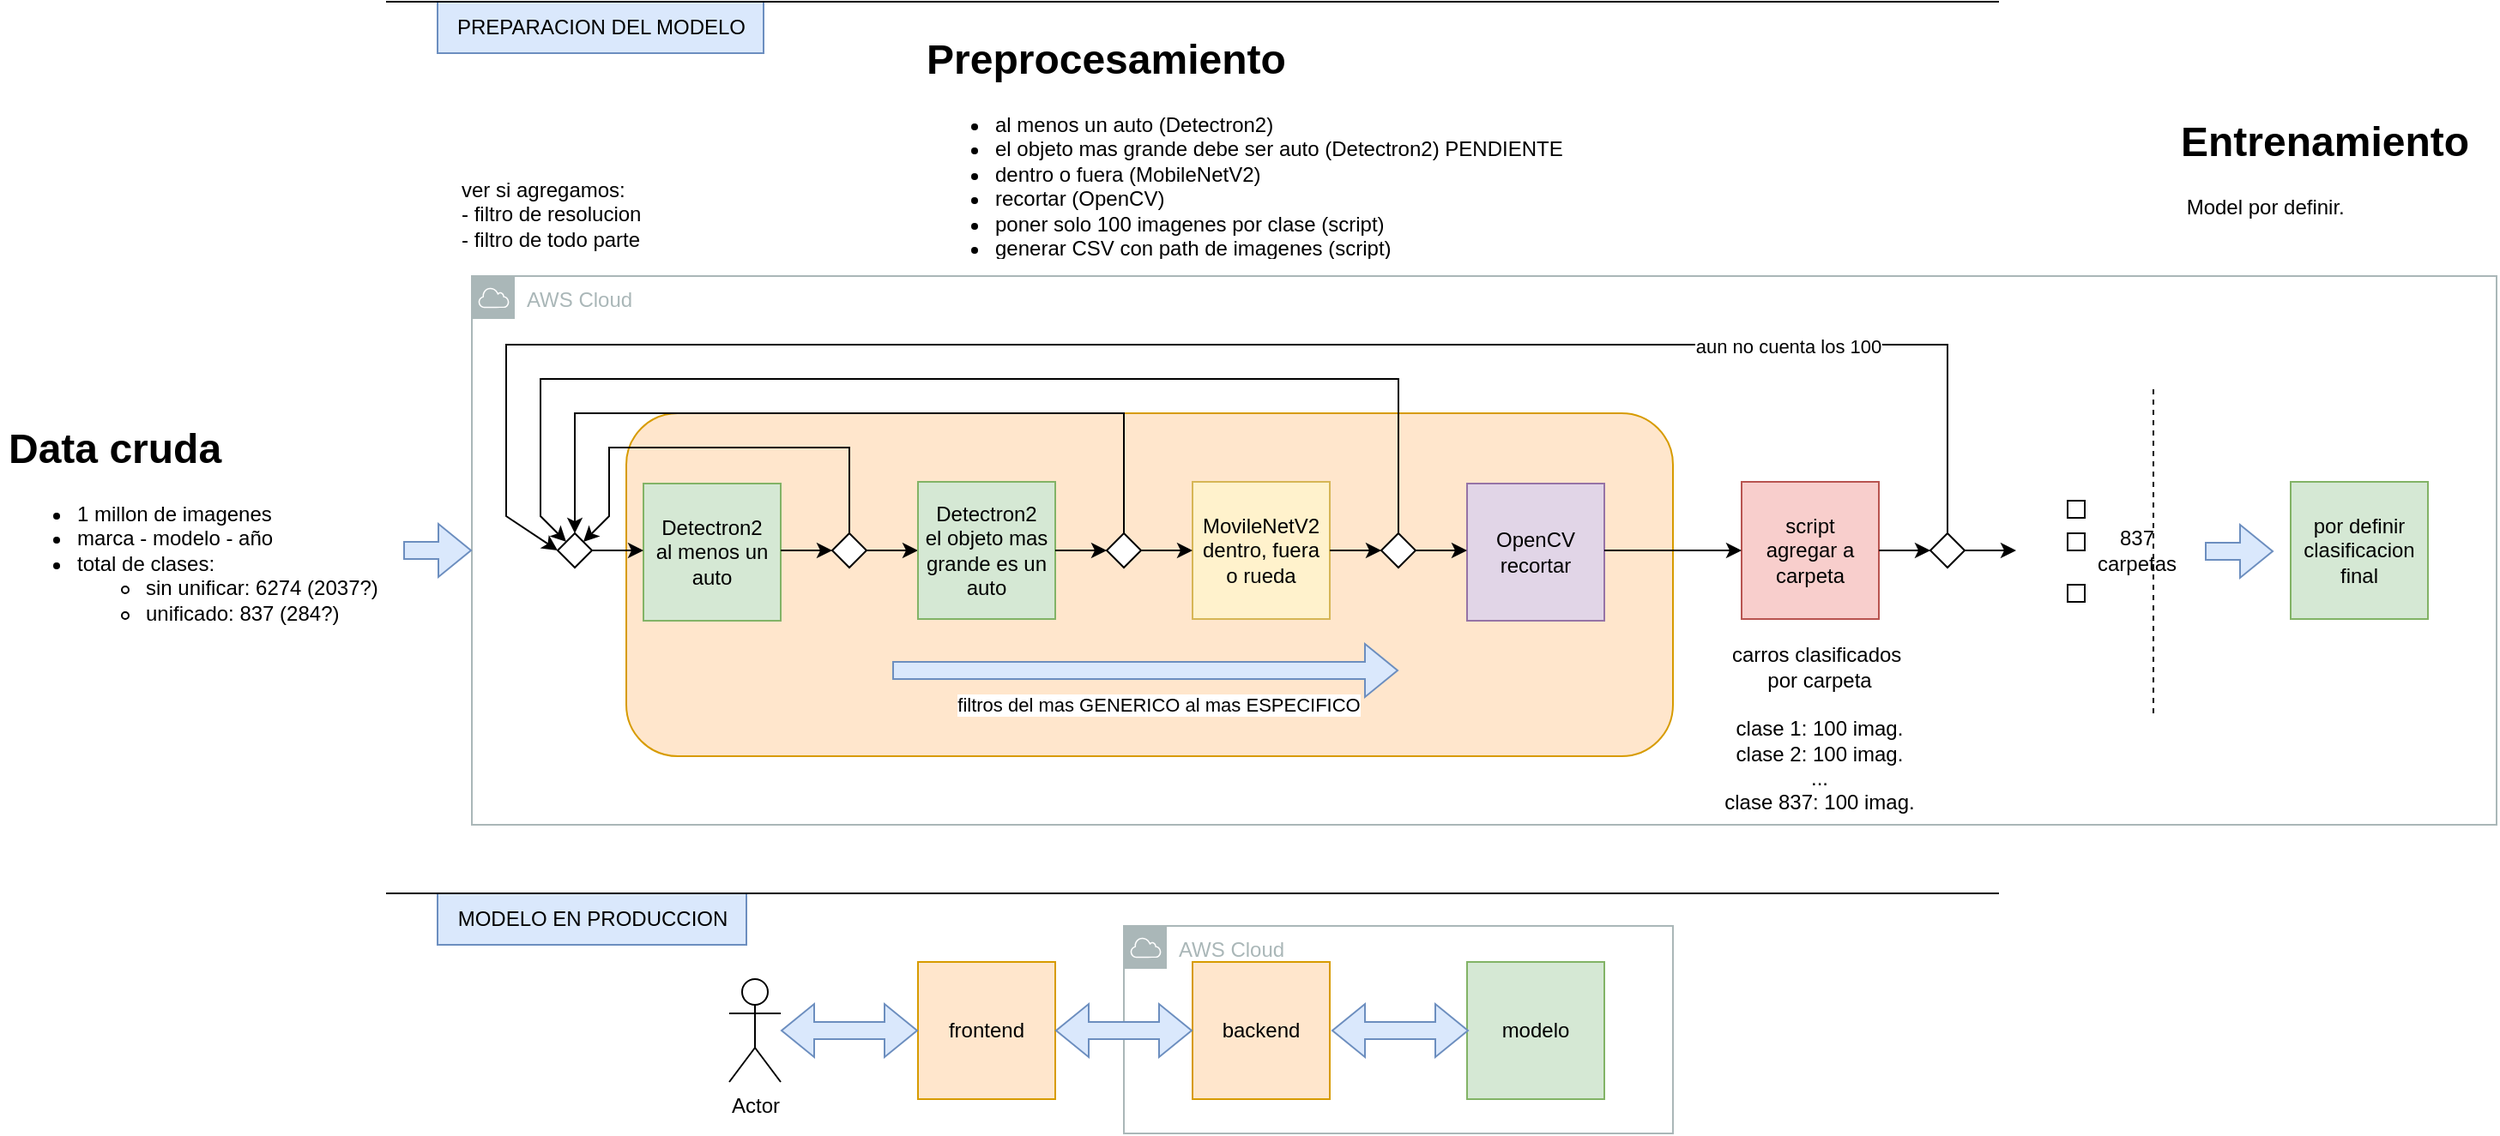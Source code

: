 <mxfile version="20.5.3" type="github">
  <diagram id="d1UGlg10RTn8FGWX02N2" name="Página-1">
    <mxGraphModel dx="1196" dy="800" grid="0" gridSize="10" guides="0" tooltips="1" connect="1" arrows="1" fold="1" page="0" pageScale="1" pageWidth="827" pageHeight="1169" math="0" shadow="0">
      <root>
        <mxCell id="0" />
        <mxCell id="1" parent="0" />
        <mxCell id="tucPYehaHJomBl3AI-Kj-5" value="AWS Cloud" style="sketch=0;outlineConnect=0;gradientColor=none;html=1;whiteSpace=wrap;fontSize=12;fontStyle=0;shape=mxgraph.aws4.group;grIcon=mxgraph.aws4.group_aws_cloud;strokeColor=#AAB7B8;fillColor=none;verticalAlign=top;align=left;spacingLeft=30;fontColor=#AAB7B8;dashed=0;" parent="1" vertex="1">
          <mxGeometry x="140" y="80" width="1180" height="320" as="geometry" />
        </mxCell>
        <mxCell id="F1CmjYeOLt3YKnNCWYDW-13" value="" style="rounded=1;whiteSpace=wrap;html=1;fillColor=#ffe6cc;strokeColor=#d79b00;" parent="1" vertex="1">
          <mxGeometry x="230" y="160" width="610" height="200" as="geometry" />
        </mxCell>
        <mxCell id="tucPYehaHJomBl3AI-Kj-34" value="AWS Cloud" style="sketch=0;outlineConnect=0;gradientColor=none;html=1;whiteSpace=wrap;fontSize=12;fontStyle=0;shape=mxgraph.aws4.group;grIcon=mxgraph.aws4.group_aws_cloud;strokeColor=#AAB7B8;fillColor=none;verticalAlign=top;align=left;spacingLeft=30;fontColor=#AAB7B8;dashed=0;" parent="1" vertex="1">
          <mxGeometry x="520" y="459" width="320" height="121" as="geometry" />
        </mxCell>
        <mxCell id="9z2Wm28B5pkvkPLOybwL-1" value="Detectron2&lt;br&gt;al menos un auto" style="whiteSpace=wrap;html=1;aspect=fixed;fillColor=#d5e8d4;strokeColor=#82b366;" parent="1" vertex="1">
          <mxGeometry x="240" y="201" width="80" height="80" as="geometry" />
        </mxCell>
        <mxCell id="9z2Wm28B5pkvkPLOybwL-2" value="" style="shape=flexArrow;endArrow=classic;html=1;rounded=0;fillColor=#dae8fc;strokeColor=#6c8ebf;" parent="1" edge="1">
          <mxGeometry width="50" height="50" relative="1" as="geometry">
            <mxPoint x="100" y="240" as="sourcePoint" />
            <mxPoint x="140" y="240" as="targetPoint" />
          </mxGeometry>
        </mxCell>
        <mxCell id="9z2Wm28B5pkvkPLOybwL-4" value="MovileNetV2&lt;br&gt;dentro, fuera o rueda" style="whiteSpace=wrap;html=1;aspect=fixed;fillColor=#fff2cc;strokeColor=#d6b656;" parent="1" vertex="1">
          <mxGeometry x="560" y="200" width="80" height="80" as="geometry" />
        </mxCell>
        <mxCell id="9z2Wm28B5pkvkPLOybwL-7" value="" style="shape=flexArrow;endArrow=classic;html=1;rounded=0;fillColor=#dae8fc;strokeColor=#6c8ebf;" parent="1" edge="1">
          <mxGeometry width="50" height="50" relative="1" as="geometry">
            <mxPoint x="1150" y="240.5" as="sourcePoint" />
            <mxPoint x="1190" y="240.5" as="targetPoint" />
          </mxGeometry>
        </mxCell>
        <mxCell id="9z2Wm28B5pkvkPLOybwL-11" value="carros clasificados&amp;nbsp;&lt;br&gt;por carpeta&lt;br&gt;&lt;br&gt;clase 1: 100 imag.&lt;br&gt;clase 2: 100&amp;nbsp;imag.&lt;br&gt;...&lt;br&gt;clase 837: 100&amp;nbsp;imag." style="text;html=1;align=center;verticalAlign=middle;resizable=0;points=[];autosize=1;strokeColor=none;fillColor=none;" parent="1" vertex="1">
          <mxGeometry x="860" y="287" width="129" height="113" as="geometry" />
        </mxCell>
        <mxCell id="9z2Wm28B5pkvkPLOybwL-17" value="OpenCV&lt;br&gt;recortar" style="whiteSpace=wrap;html=1;aspect=fixed;fillColor=#e1d5e7;strokeColor=#9673a6;" parent="1" vertex="1">
          <mxGeometry x="720" y="201" width="80" height="80" as="geometry" />
        </mxCell>
        <mxCell id="9z2Wm28B5pkvkPLOybwL-19" value="por definir&lt;br&gt;clasificacion final" style="whiteSpace=wrap;html=1;aspect=fixed;fillColor=#d5e8d4;strokeColor=#82b366;" parent="1" vertex="1">
          <mxGeometry x="1200" y="200" width="80" height="80" as="geometry" />
        </mxCell>
        <mxCell id="9z2Wm28B5pkvkPLOybwL-20" value="script&lt;br&gt;agregar a carpeta" style="whiteSpace=wrap;html=1;aspect=fixed;fillColor=#f8cecc;strokeColor=#b85450;" parent="1" vertex="1">
          <mxGeometry x="880" y="200" width="80" height="80" as="geometry" />
        </mxCell>
        <mxCell id="9z2Wm28B5pkvkPLOybwL-22" value="" style="endArrow=none;dashed=1;html=1;rounded=0;" parent="1" edge="1">
          <mxGeometry width="50" height="50" relative="1" as="geometry">
            <mxPoint x="1120" y="335" as="sourcePoint" />
            <mxPoint x="1120" y="145" as="targetPoint" />
          </mxGeometry>
        </mxCell>
        <mxCell id="tucPYehaHJomBl3AI-Kj-12" value="" style="shape=flexArrow;endArrow=classic;html=1;rounded=0;fillColor=#dae8fc;strokeColor=#6c8ebf;" parent="1" edge="1">
          <mxGeometry width="50" height="50" relative="1" as="geometry">
            <mxPoint x="385" y="310" as="sourcePoint" />
            <mxPoint x="680" y="310" as="targetPoint" />
          </mxGeometry>
        </mxCell>
        <mxCell id="tucPYehaHJomBl3AI-Kj-13" value="filtros del mas GENERICO al mas ESPECIFICO" style="edgeLabel;html=1;align=center;verticalAlign=middle;resizable=0;points=[];" parent="tucPYehaHJomBl3AI-Kj-12" vertex="1" connectable="0">
          <mxGeometry x="-0.7" y="1" relative="1" as="geometry">
            <mxPoint x="110" y="21" as="offset" />
          </mxGeometry>
        </mxCell>
        <mxCell id="tucPYehaHJomBl3AI-Kj-14" value="" style="rounded=0;whiteSpace=wrap;html=1;" parent="1" vertex="1">
          <mxGeometry x="1070" y="211" width="10" height="10" as="geometry" />
        </mxCell>
        <mxCell id="tucPYehaHJomBl3AI-Kj-15" value="" style="rounded=0;whiteSpace=wrap;html=1;" parent="1" vertex="1">
          <mxGeometry x="1070" y="230" width="10" height="10" as="geometry" />
        </mxCell>
        <mxCell id="tucPYehaHJomBl3AI-Kj-16" value="" style="rounded=0;whiteSpace=wrap;html=1;" parent="1" vertex="1">
          <mxGeometry x="1070" y="260" width="10" height="10" as="geometry" />
        </mxCell>
        <mxCell id="tucPYehaHJomBl3AI-Kj-18" value="837&lt;br&gt;carpetas" style="text;html=1;align=center;verticalAlign=middle;resizable=0;points=[];autosize=1;strokeColor=none;fillColor=none;" parent="1" vertex="1">
          <mxGeometry x="1075" y="220" width="70" height="40" as="geometry" />
        </mxCell>
        <mxCell id="tucPYehaHJomBl3AI-Kj-20" value="backend" style="whiteSpace=wrap;html=1;aspect=fixed;fillColor=#ffe6cc;strokeColor=#d79b00;" parent="1" vertex="1">
          <mxGeometry x="560" y="480" width="80" height="80" as="geometry" />
        </mxCell>
        <mxCell id="tucPYehaHJomBl3AI-Kj-21" value="modelo" style="whiteSpace=wrap;html=1;aspect=fixed;fillColor=#d5e8d4;strokeColor=#82b366;" parent="1" vertex="1">
          <mxGeometry x="720" y="480" width="80" height="80" as="geometry" />
        </mxCell>
        <mxCell id="tucPYehaHJomBl3AI-Kj-22" value="frontend" style="whiteSpace=wrap;html=1;aspect=fixed;fillColor=#ffe6cc;strokeColor=#d79b00;" parent="1" vertex="1">
          <mxGeometry x="400" y="480" width="80" height="80" as="geometry" />
        </mxCell>
        <mxCell id="tucPYehaHJomBl3AI-Kj-25" value="Actor" style="shape=umlActor;verticalLabelPosition=bottom;verticalAlign=top;html=1;outlineConnect=0;" parent="1" vertex="1">
          <mxGeometry x="290" y="490" width="30" height="60" as="geometry" />
        </mxCell>
        <mxCell id="tucPYehaHJomBl3AI-Kj-26" value="" style="shape=flexArrow;endArrow=classic;startArrow=classic;html=1;rounded=0;fillColor=#dae8fc;strokeColor=#6c8ebf;" parent="1" edge="1">
          <mxGeometry width="100" height="100" relative="1" as="geometry">
            <mxPoint x="320" y="520" as="sourcePoint" />
            <mxPoint x="400" y="520" as="targetPoint" />
          </mxGeometry>
        </mxCell>
        <mxCell id="tucPYehaHJomBl3AI-Kj-27" value="" style="shape=flexArrow;endArrow=classic;startArrow=classic;html=1;rounded=0;fillColor=#dae8fc;strokeColor=#6c8ebf;" parent="1" edge="1">
          <mxGeometry width="100" height="100" relative="1" as="geometry">
            <mxPoint x="480" y="520" as="sourcePoint" />
            <mxPoint x="560" y="520" as="targetPoint" />
          </mxGeometry>
        </mxCell>
        <mxCell id="tucPYehaHJomBl3AI-Kj-28" value="" style="shape=flexArrow;endArrow=classic;startArrow=classic;html=1;rounded=0;fillColor=#dae8fc;strokeColor=#6c8ebf;" parent="1" edge="1">
          <mxGeometry width="100" height="100" relative="1" as="geometry">
            <mxPoint x="641" y="520" as="sourcePoint" />
            <mxPoint x="721" y="520" as="targetPoint" />
          </mxGeometry>
        </mxCell>
        <mxCell id="tucPYehaHJomBl3AI-Kj-29" value="PREPARACION DEL MODELO" style="text;html=1;align=center;verticalAlign=middle;resizable=0;points=[];autosize=1;strokeColor=#6c8ebf;fillColor=#dae8fc;" parent="1" vertex="1">
          <mxGeometry x="120" y="-80" width="190" height="30" as="geometry" />
        </mxCell>
        <mxCell id="tucPYehaHJomBl3AI-Kj-30" value="MODELO EN PRODUCCION" style="text;html=1;align=center;verticalAlign=middle;resizable=0;points=[];autosize=1;strokeColor=#6c8ebf;fillColor=#dae8fc;" parent="1" vertex="1">
          <mxGeometry x="120" y="440" width="180" height="30" as="geometry" />
        </mxCell>
        <mxCell id="tucPYehaHJomBl3AI-Kj-32" value="" style="endArrow=none;html=1;rounded=0;" parent="1" edge="1">
          <mxGeometry width="50" height="50" relative="1" as="geometry">
            <mxPoint x="90" y="440" as="sourcePoint" />
            <mxPoint x="1030" y="440" as="targetPoint" />
          </mxGeometry>
        </mxCell>
        <mxCell id="tucPYehaHJomBl3AI-Kj-35" value="" style="rhombus;whiteSpace=wrap;html=1;" parent="1" vertex="1">
          <mxGeometry x="350" y="230" width="20" height="20" as="geometry" />
        </mxCell>
        <mxCell id="tucPYehaHJomBl3AI-Kj-38" value="" style="endArrow=classic;html=1;rounded=0;entryX=0;entryY=0.5;entryDx=0;entryDy=0;" parent="1" target="5rm0WwpFGam9E5qQwC_w-1" edge="1">
          <mxGeometry width="50" height="50" relative="1" as="geometry">
            <mxPoint x="370" y="240" as="sourcePoint" />
            <mxPoint x="400" y="190" as="targetPoint" />
          </mxGeometry>
        </mxCell>
        <mxCell id="tucPYehaHJomBl3AI-Kj-40" value="" style="endArrow=classic;html=1;rounded=0;entryX=0;entryY=0.5;entryDx=0;entryDy=0;" parent="1" edge="1">
          <mxGeometry width="50" height="50" relative="1" as="geometry">
            <mxPoint x="320" y="240" as="sourcePoint" />
            <mxPoint x="350" y="240" as="targetPoint" />
          </mxGeometry>
        </mxCell>
        <mxCell id="tucPYehaHJomBl3AI-Kj-44" value="" style="endArrow=classic;html=1;rounded=0;exitX=0.5;exitY=0;exitDx=0;exitDy=0;entryX=1;entryY=0;entryDx=0;entryDy=0;" parent="1" edge="1">
          <mxGeometry width="50" height="50" relative="1" as="geometry">
            <mxPoint x="360" y="230.0" as="sourcePoint" />
            <mxPoint x="205" y="235.0" as="targetPoint" />
            <Array as="points">
              <mxPoint x="360" y="180" />
              <mxPoint x="220" y="180" />
              <mxPoint x="220" y="220" />
            </Array>
          </mxGeometry>
        </mxCell>
        <mxCell id="tucPYehaHJomBl3AI-Kj-46" value="" style="rhombus;whiteSpace=wrap;html=1;" parent="1" vertex="1">
          <mxGeometry x="190" y="230" width="20" height="20" as="geometry" />
        </mxCell>
        <mxCell id="tucPYehaHJomBl3AI-Kj-47" value="" style="endArrow=classic;html=1;rounded=0;entryX=0;entryY=0.5;entryDx=0;entryDy=0;" parent="1" edge="1">
          <mxGeometry width="50" height="50" relative="1" as="geometry">
            <mxPoint x="210" y="240" as="sourcePoint" />
            <mxPoint x="240" y="240" as="targetPoint" />
          </mxGeometry>
        </mxCell>
        <mxCell id="tucPYehaHJomBl3AI-Kj-48" value="" style="endArrow=classic;html=1;rounded=0;entryX=0;entryY=0.5;entryDx=0;entryDy=0;" parent="1" edge="1">
          <mxGeometry width="50" height="50" relative="1" as="geometry">
            <mxPoint x="640" y="240" as="sourcePoint" />
            <mxPoint x="670" y="240" as="targetPoint" />
          </mxGeometry>
        </mxCell>
        <mxCell id="tucPYehaHJomBl3AI-Kj-49" value="" style="endArrow=classic;html=1;rounded=0;entryX=0;entryY=0.5;entryDx=0;entryDy=0;" parent="1" edge="1">
          <mxGeometry width="50" height="50" relative="1" as="geometry">
            <mxPoint x="690" y="240" as="sourcePoint" />
            <mxPoint x="720" y="240" as="targetPoint" />
          </mxGeometry>
        </mxCell>
        <mxCell id="tucPYehaHJomBl3AI-Kj-50" value="" style="endArrow=classic;html=1;rounded=0;entryX=0;entryY=0.5;entryDx=0;entryDy=0;" parent="1" target="9z2Wm28B5pkvkPLOybwL-20" edge="1">
          <mxGeometry width="50" height="50" relative="1" as="geometry">
            <mxPoint x="800" y="240" as="sourcePoint" />
            <mxPoint x="830" y="240" as="targetPoint" />
          </mxGeometry>
        </mxCell>
        <mxCell id="tucPYehaHJomBl3AI-Kj-52" value="" style="rhombus;whiteSpace=wrap;html=1;" parent="1" vertex="1">
          <mxGeometry x="670" y="230" width="20" height="20" as="geometry" />
        </mxCell>
        <mxCell id="tucPYehaHJomBl3AI-Kj-55" value="" style="endArrow=classic;html=1;rounded=0;entryX=0;entryY=0;entryDx=0;entryDy=0;exitX=0.5;exitY=0;exitDx=0;exitDy=0;" parent="1" source="tucPYehaHJomBl3AI-Kj-52" target="tucPYehaHJomBl3AI-Kj-46" edge="1">
          <mxGeometry width="50" height="50" relative="1" as="geometry">
            <mxPoint x="520" y="230" as="sourcePoint" />
            <mxPoint x="360" y="250" as="targetPoint" />
            <Array as="points">
              <mxPoint x="680" y="140" />
              <mxPoint x="180" y="140" />
              <mxPoint x="180" y="220" />
            </Array>
          </mxGeometry>
        </mxCell>
        <mxCell id="tucPYehaHJomBl3AI-Kj-57" value="" style="endArrow=none;html=1;rounded=0;" parent="1" edge="1">
          <mxGeometry width="50" height="50" relative="1" as="geometry">
            <mxPoint x="90" y="-80" as="sourcePoint" />
            <mxPoint x="1030" y="-80" as="targetPoint" />
          </mxGeometry>
        </mxCell>
        <mxCell id="F1CmjYeOLt3YKnNCWYDW-2" value="&lt;h1&gt;Data cruda&lt;/h1&gt;&lt;ul&gt;&lt;li&gt;&lt;span style=&quot;&quot;&gt;1 millon de imagenes&lt;/span&gt;&lt;/li&gt;&lt;li&gt;&lt;span style=&quot;&quot;&gt;marca - modelo - año&lt;/span&gt;&lt;/li&gt;&lt;li&gt;&lt;span style=&quot;&quot;&gt;total de clases:&lt;/span&gt;&lt;/li&gt;&lt;ul&gt;&lt;li&gt;&lt;span style=&quot;&quot;&gt;sin unificar: 6274 (2037?)&lt;/span&gt;&lt;/li&gt;&lt;li&gt;&lt;span style=&quot;&quot;&gt;unificado: 837 (284?)&lt;/span&gt;&lt;/li&gt;&lt;/ul&gt;&lt;/ul&gt;&lt;p&gt;&lt;/p&gt;" style="text;html=1;strokeColor=none;fillColor=none;spacing=5;spacingTop=-20;whiteSpace=wrap;overflow=hidden;rounded=0;" parent="1" vertex="1">
          <mxGeometry x="-135" y="161" width="229" height="144" as="geometry" />
        </mxCell>
        <mxCell id="F1CmjYeOLt3YKnNCWYDW-8" value="" style="rhombus;whiteSpace=wrap;html=1;" parent="1" vertex="1">
          <mxGeometry x="990" y="230" width="20" height="20" as="geometry" />
        </mxCell>
        <mxCell id="F1CmjYeOLt3YKnNCWYDW-9" value="" style="endArrow=classic;html=1;rounded=0;entryX=0;entryY=0.5;entryDx=0;entryDy=0;" parent="1" edge="1">
          <mxGeometry width="50" height="50" relative="1" as="geometry">
            <mxPoint x="960" y="240" as="sourcePoint" />
            <mxPoint x="990" y="240" as="targetPoint" />
          </mxGeometry>
        </mxCell>
        <mxCell id="F1CmjYeOLt3YKnNCWYDW-10" value="" style="endArrow=classic;html=1;rounded=0;entryX=0;entryY=0.5;entryDx=0;entryDy=0;exitX=0.5;exitY=0;exitDx=0;exitDy=0;" parent="1" source="F1CmjYeOLt3YKnNCWYDW-8" target="tucPYehaHJomBl3AI-Kj-46" edge="1">
          <mxGeometry width="50" height="50" relative="1" as="geometry">
            <mxPoint x="840" y="230" as="sourcePoint" />
            <mxPoint x="890" y="180" as="targetPoint" />
            <Array as="points">
              <mxPoint x="1000" y="120" />
              <mxPoint x="160" y="120" />
              <mxPoint x="160" y="220" />
            </Array>
          </mxGeometry>
        </mxCell>
        <mxCell id="F1CmjYeOLt3YKnNCWYDW-16" value="aun no cuenta los 100" style="edgeLabel;html=1;align=center;verticalAlign=middle;resizable=0;points=[];" parent="F1CmjYeOLt3YKnNCWYDW-10" vertex="1" connectable="0">
          <mxGeometry x="-0.626" y="1" relative="1" as="geometry">
            <mxPoint as="offset" />
          </mxGeometry>
        </mxCell>
        <mxCell id="F1CmjYeOLt3YKnNCWYDW-12" value="" style="endArrow=classic;html=1;rounded=0;entryX=0;entryY=0.5;entryDx=0;entryDy=0;" parent="1" edge="1">
          <mxGeometry width="50" height="50" relative="1" as="geometry">
            <mxPoint x="1010" y="240" as="sourcePoint" />
            <mxPoint x="1040" y="240" as="targetPoint" />
          </mxGeometry>
        </mxCell>
        <mxCell id="F1CmjYeOLt3YKnNCWYDW-1" value="&lt;h1&gt;Preprocesamiento&lt;/h1&gt;&lt;p&gt;&lt;/p&gt;&lt;ul&gt;&lt;li&gt;&lt;span style=&quot;background-color: initial;&quot;&gt;al menos un auto (Detectron2)&lt;/span&gt;&lt;/li&gt;&lt;li&gt;el objeto mas grande debe ser auto (Detectron2) PENDIENTE&lt;/li&gt;&lt;li&gt;&lt;span style=&quot;background-color: initial;&quot;&gt;dentro o fuera (MobileNetV2)&lt;/span&gt;&lt;/li&gt;&lt;li&gt;&lt;span style=&quot;background-color: initial;&quot;&gt;recortar (OpenCV)&lt;/span&gt;&lt;/li&gt;&lt;li&gt;&lt;span style=&quot;background-color: initial;&quot;&gt;poner solo 100 imagenes por clase (script)&lt;/span&gt;&lt;/li&gt;&lt;li&gt;&lt;span style=&quot;background-color: initial;&quot;&gt;generar CSV con path de imagenes&amp;nbsp;&lt;/span&gt;(script)&lt;/li&gt;&lt;/ul&gt;" style="text;html=1;strokeColor=none;fillColor=none;spacing=5;spacingTop=-20;whiteSpace=wrap;overflow=hidden;rounded=0;" parent="1" vertex="1">
          <mxGeometry x="400" y="-66" width="387" height="136" as="geometry" />
        </mxCell>
        <mxCell id="5rm0WwpFGam9E5qQwC_w-1" value="Detectron2&lt;br&gt;el objeto mas grande es un auto" style="whiteSpace=wrap;html=1;aspect=fixed;fillColor=#d5e8d4;strokeColor=#82b366;" parent="1" vertex="1">
          <mxGeometry x="400" y="200" width="80" height="80" as="geometry" />
        </mxCell>
        <mxCell id="5rm0WwpFGam9E5qQwC_w-2" value="" style="rhombus;whiteSpace=wrap;html=1;" parent="1" vertex="1">
          <mxGeometry x="510" y="230" width="20" height="20" as="geometry" />
        </mxCell>
        <mxCell id="5rm0WwpFGam9E5qQwC_w-3" value="" style="endArrow=classic;html=1;rounded=0;entryX=0;entryY=0.5;entryDx=0;entryDy=0;" parent="1" edge="1">
          <mxGeometry width="50" height="50" relative="1" as="geometry">
            <mxPoint x="480" y="240" as="sourcePoint" />
            <mxPoint x="510" y="240" as="targetPoint" />
          </mxGeometry>
        </mxCell>
        <mxCell id="5rm0WwpFGam9E5qQwC_w-4" value="" style="endArrow=classic;html=1;rounded=0;entryX=0;entryY=0.5;entryDx=0;entryDy=0;" parent="1" edge="1">
          <mxGeometry width="50" height="50" relative="1" as="geometry">
            <mxPoint x="530" y="240" as="sourcePoint" />
            <mxPoint x="560" y="240" as="targetPoint" />
          </mxGeometry>
        </mxCell>
        <mxCell id="5rm0WwpFGam9E5qQwC_w-5" value="" style="endArrow=classic;html=1;rounded=0;entryX=0.5;entryY=0;entryDx=0;entryDy=0;" parent="1" target="tucPYehaHJomBl3AI-Kj-46" edge="1">
          <mxGeometry width="50" height="50" relative="1" as="geometry">
            <mxPoint x="520" y="230" as="sourcePoint" />
            <mxPoint x="570" y="180" as="targetPoint" />
            <Array as="points">
              <mxPoint x="520" y="160" />
              <mxPoint x="200" y="160" />
            </Array>
          </mxGeometry>
        </mxCell>
        <mxCell id="5rm0WwpFGam9E5qQwC_w-7" value="&lt;h1&gt;Entrenamiento&lt;/h1&gt;&lt;p&gt;&amp;nbsp;Model por definir.&lt;/p&gt;" style="text;html=1;strokeColor=none;fillColor=none;spacing=5;spacingTop=-20;whiteSpace=wrap;overflow=hidden;rounded=0;" parent="1" vertex="1">
          <mxGeometry x="1131" y="-18" width="190" height="120" as="geometry" />
        </mxCell>
        <mxCell id="yd9wznrIpCR02zROINFP-1" value="ver si agregamos:&lt;br&gt;- filtro de resolucion&lt;br&gt;- filtro de todo parte" style="text;html=1;align=left;verticalAlign=middle;resizable=0;points=[];autosize=1;strokeColor=none;fillColor=none;" vertex="1" parent="1">
          <mxGeometry x="132" y="16" width="123" height="55" as="geometry" />
        </mxCell>
      </root>
    </mxGraphModel>
  </diagram>
</mxfile>
